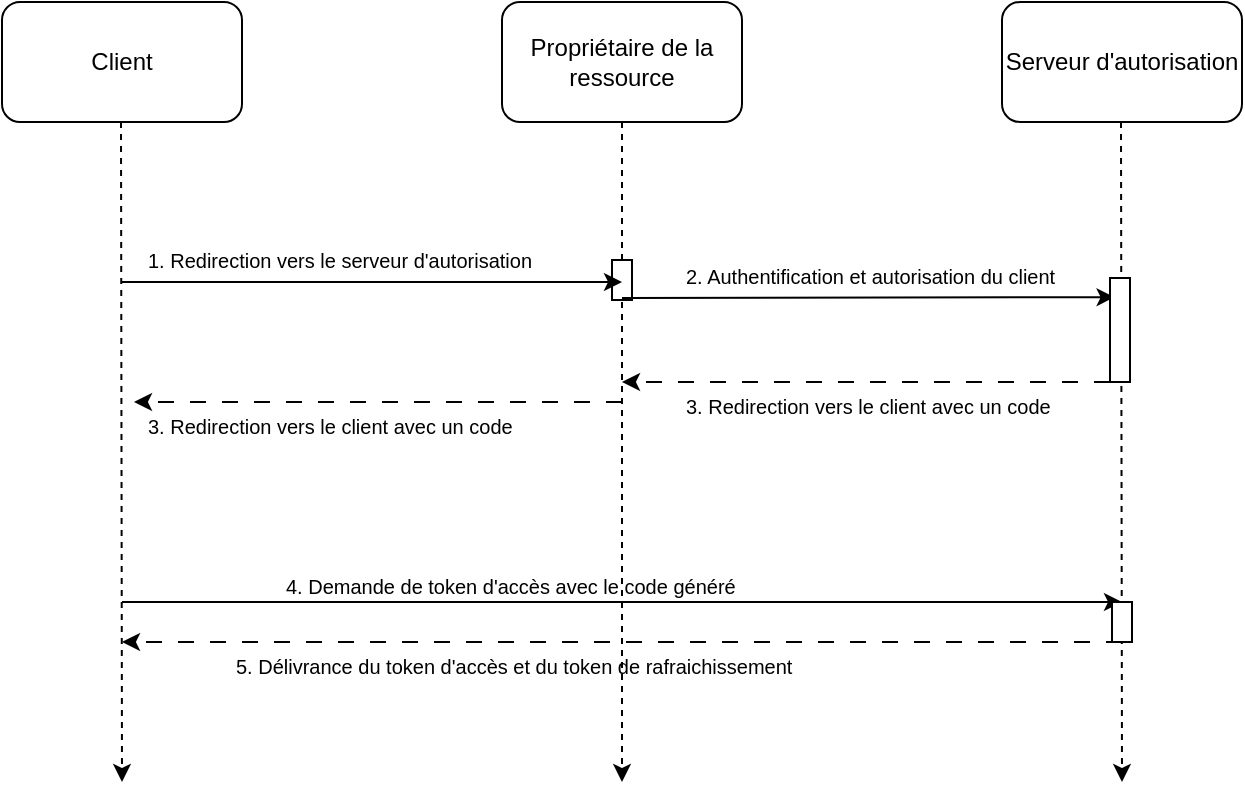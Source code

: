 <mxfile version="22.1.11" type="github">
  <diagram name="Page-1" id="70-RQFOv_sxfQWD2X_kT">
    <mxGraphModel dx="810" dy="553" grid="1" gridSize="10" guides="1" tooltips="1" connect="1" arrows="1" fold="1" page="1" pageScale="1" pageWidth="827" pageHeight="1169" math="0" shadow="0">
      <root>
        <mxCell id="0" />
        <mxCell id="1" parent="0" />
        <mxCell id="S7u2x-YOI1_Iu_SVlstE-1" value="Serveur d&#39;autorisation" style="rounded=1;whiteSpace=wrap;html=1;" vertex="1" parent="1">
          <mxGeometry x="600" y="100" width="120" height="60" as="geometry" />
        </mxCell>
        <mxCell id="S7u2x-YOI1_Iu_SVlstE-2" value="Propriétaire de la ressource" style="rounded=1;whiteSpace=wrap;html=1;" vertex="1" parent="1">
          <mxGeometry x="350" y="100" width="120" height="60" as="geometry" />
        </mxCell>
        <mxCell id="S7u2x-YOI1_Iu_SVlstE-3" value="Client" style="rounded=1;whiteSpace=wrap;html=1;" vertex="1" parent="1">
          <mxGeometry x="100" y="100" width="120" height="60" as="geometry" />
        </mxCell>
        <mxCell id="S7u2x-YOI1_Iu_SVlstE-4" value="" style="endArrow=classic;html=1;rounded=0;exitX=0.5;exitY=1;exitDx=0;exitDy=0;dashed=1;" edge="1" parent="1">
          <mxGeometry width="50" height="50" relative="1" as="geometry">
            <mxPoint x="159.5" y="160" as="sourcePoint" />
            <mxPoint x="160" y="490" as="targetPoint" />
            <Array as="points" />
          </mxGeometry>
        </mxCell>
        <mxCell id="S7u2x-YOI1_Iu_SVlstE-5" value="1. Redirection vers le serveur d&#39;autorisation" style="text;whiteSpace=wrap;fontSize=10;" vertex="1" parent="1">
          <mxGeometry x="171" y="217" width="239" height="30" as="geometry" />
        </mxCell>
        <mxCell id="S7u2x-YOI1_Iu_SVlstE-6" value="" style="endArrow=classic;html=1;rounded=0;exitX=0.5;exitY=1;exitDx=0;exitDy=0;dashed=1;" edge="1" parent="1">
          <mxGeometry width="50" height="50" relative="1" as="geometry">
            <mxPoint x="659.5" y="160" as="sourcePoint" />
            <mxPoint x="660" y="490" as="targetPoint" />
          </mxGeometry>
        </mxCell>
        <mxCell id="S7u2x-YOI1_Iu_SVlstE-7" value="" style="endArrow=classic;html=1;rounded=0;exitX=0.5;exitY=1;exitDx=0;exitDy=0;dashed=1;" edge="1" parent="1" source="S7u2x-YOI1_Iu_SVlstE-2">
          <mxGeometry width="50" height="50" relative="1" as="geometry">
            <mxPoint x="414" y="170" as="sourcePoint" />
            <mxPoint x="410" y="490" as="targetPoint" />
          </mxGeometry>
        </mxCell>
        <mxCell id="S7u2x-YOI1_Iu_SVlstE-10" value="2. Authentification et autorisation du client" style="text;whiteSpace=wrap;fontSize=10;" vertex="1" parent="1">
          <mxGeometry x="440" y="225" width="239" height="22" as="geometry" />
        </mxCell>
        <mxCell id="S7u2x-YOI1_Iu_SVlstE-12" value="3. Redirection vers le client avec un code" style="text;whiteSpace=wrap;fontSize=10;" vertex="1" parent="1">
          <mxGeometry x="440" y="290" width="239" height="20" as="geometry" />
        </mxCell>
        <mxCell id="S7u2x-YOI1_Iu_SVlstE-14" value="4. Demande de token d&#39;accès avec le code généré" style="text;whiteSpace=wrap;fontSize=10;" vertex="1" parent="1">
          <mxGeometry x="240" y="380" width="239" height="23" as="geometry" />
        </mxCell>
        <mxCell id="S7u2x-YOI1_Iu_SVlstE-15" value="" style="endArrow=classic;html=1;rounded=0;dashed=1;dashPattern=8 8;" edge="1" parent="1">
          <mxGeometry width="50" height="50" relative="1" as="geometry">
            <mxPoint x="660" y="420" as="sourcePoint" />
            <mxPoint x="160" y="420" as="targetPoint" />
          </mxGeometry>
        </mxCell>
        <mxCell id="S7u2x-YOI1_Iu_SVlstE-16" value="5. Délivrance du token d&#39;accès et du token de rafraichissement " style="text;whiteSpace=wrap;fontSize=10;" vertex="1" parent="1">
          <mxGeometry x="214.5" y="420" width="290" height="20" as="geometry" />
        </mxCell>
        <mxCell id="S7u2x-YOI1_Iu_SVlstE-19" value="" style="rounded=0;whiteSpace=wrap;html=1;" vertex="1" parent="1">
          <mxGeometry x="405" y="229" width="10" height="20" as="geometry" />
        </mxCell>
        <mxCell id="S7u2x-YOI1_Iu_SVlstE-8" value="" style="endArrow=classic;html=1;rounded=0;entryX=0.5;entryY=0.55;entryDx=0;entryDy=0;entryPerimeter=0;" edge="1" parent="1" target="S7u2x-YOI1_Iu_SVlstE-19">
          <mxGeometry width="50" height="50" relative="1" as="geometry">
            <mxPoint x="160" y="240" as="sourcePoint" />
            <mxPoint x="400" y="240" as="targetPoint" />
          </mxGeometry>
        </mxCell>
        <mxCell id="S7u2x-YOI1_Iu_SVlstE-29" value="" style="endArrow=classic;html=1;rounded=0;entryX=0.905;entryY=1.027;entryDx=0;entryDy=0;entryPerimeter=0;" edge="1" parent="1" target="S7u2x-YOI1_Iu_SVlstE-10">
          <mxGeometry width="50" height="50" relative="1" as="geometry">
            <mxPoint x="410" y="248" as="sourcePoint" />
            <mxPoint x="650" y="250" as="targetPoint" />
          </mxGeometry>
        </mxCell>
        <mxCell id="S7u2x-YOI1_Iu_SVlstE-30" value="" style="rounded=0;whiteSpace=wrap;html=1;" vertex="1" parent="1">
          <mxGeometry x="654" y="238" width="10" height="52" as="geometry" />
        </mxCell>
        <mxCell id="S7u2x-YOI1_Iu_SVlstE-32" value="" style="endArrow=classic;html=1;rounded=0;dashed=1;dashPattern=8 8;" edge="1" parent="1">
          <mxGeometry width="50" height="50" relative="1" as="geometry">
            <mxPoint x="654" y="290" as="sourcePoint" />
            <mxPoint x="410" y="290" as="targetPoint" />
          </mxGeometry>
        </mxCell>
        <mxCell id="S7u2x-YOI1_Iu_SVlstE-33" value="" style="endArrow=classic;html=1;rounded=0;dashed=1;dashPattern=8 8;" edge="1" parent="1">
          <mxGeometry width="50" height="50" relative="1" as="geometry">
            <mxPoint x="410" y="300" as="sourcePoint" />
            <mxPoint x="166" y="300" as="targetPoint" />
          </mxGeometry>
        </mxCell>
        <mxCell id="S7u2x-YOI1_Iu_SVlstE-34" value="3. Redirection vers le client avec un code" style="text;whiteSpace=wrap;fontSize=10;" vertex="1" parent="1">
          <mxGeometry x="171" y="300" width="239" height="20" as="geometry" />
        </mxCell>
        <mxCell id="S7u2x-YOI1_Iu_SVlstE-35" value="" style="endArrow=classic;html=1;rounded=0;" edge="1" parent="1">
          <mxGeometry width="50" height="50" relative="1" as="geometry">
            <mxPoint x="160" y="400" as="sourcePoint" />
            <mxPoint x="660" y="400" as="targetPoint" />
          </mxGeometry>
        </mxCell>
        <mxCell id="S7u2x-YOI1_Iu_SVlstE-36" value="" style="rounded=0;whiteSpace=wrap;html=1;" vertex="1" parent="1">
          <mxGeometry x="655" y="400" width="10" height="20" as="geometry" />
        </mxCell>
      </root>
    </mxGraphModel>
  </diagram>
</mxfile>
